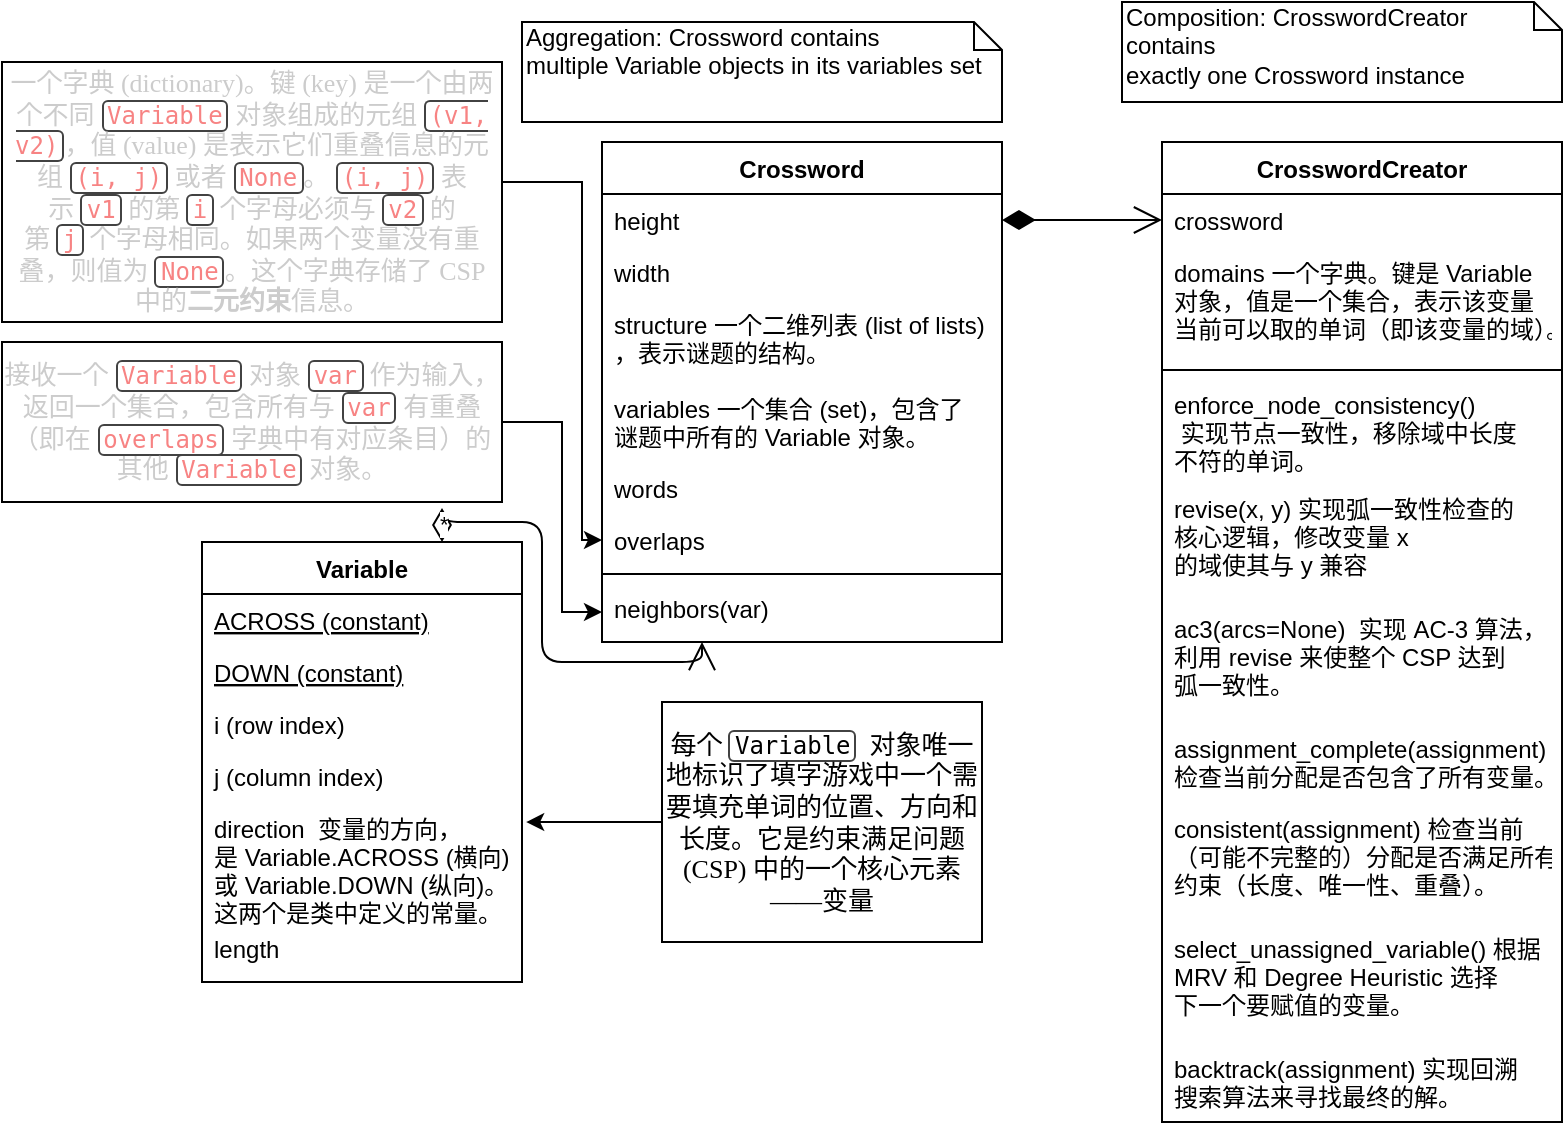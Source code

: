 <mxfile version="26.2.2">
  <diagram name="Crossword Classes" id="crossword-classes">
    <mxGraphModel dx="840" dy="622" grid="1" gridSize="10" guides="1" tooltips="1" connect="1" arrows="1" fold="1" page="1" pageScale="1" pageWidth="827" pageHeight="1169" math="0" shadow="0">
      <root>
        <mxCell id="0" />
        <mxCell id="1" parent="0" />
        <mxCell id="variable-class" value="Variable" style="swimlane;fontStyle=1;align=center;verticalAlign=top;childLayout=stackLayout;horizontal=1;startSize=26;horizontalStack=0;resizeParent=1;resizeLast=0;collapsible=1;marginBottom=0;rounded=0;shadow=0;strokeWidth=1;" parent="1" vertex="1">
          <mxGeometry x="120" y="320" width="160" height="220" as="geometry" />
        </mxCell>
        <mxCell id="variable-const1" value="ACROSS (constant)" style="text;align=left;verticalAlign=top;spacingLeft=4;spacingRight=4;overflow=hidden;rotatable=0;points=[[0,0.5],[1,0.5]];portConstraint=eastwest;fontStyle=4" parent="variable-class" vertex="1">
          <mxGeometry y="26" width="160" height="26" as="geometry" />
        </mxCell>
        <mxCell id="variable-const2" value="DOWN (constant)" style="text;align=left;verticalAlign=top;spacingLeft=4;spacingRight=4;overflow=hidden;rotatable=0;points=[[0,0.5],[1,0.5]];portConstraint=eastwest;fontStyle=4" parent="variable-class" vertex="1">
          <mxGeometry y="52" width="160" height="26" as="geometry" />
        </mxCell>
        <mxCell id="variable-attr1" value="i (row index)" style="text;align=left;verticalAlign=top;spacingLeft=4;spacingRight=4;overflow=hidden;rotatable=0;points=[[0,0.5],[1,0.5]];portConstraint=eastwest;" parent="variable-class" vertex="1">
          <mxGeometry y="78" width="160" height="26" as="geometry" />
        </mxCell>
        <mxCell id="variable-attr2" value="j (column index)" style="text;align=left;verticalAlign=top;spacingLeft=4;spacingRight=4;overflow=hidden;rotatable=0;points=[[0,0.5],[1,0.5]];portConstraint=eastwest;" parent="variable-class" vertex="1">
          <mxGeometry y="104" width="160" height="26" as="geometry" />
        </mxCell>
        <mxCell id="variable-attr3" value="direction  变量的方向，&#xa;是 Variable.ACROSS (横向) &#xa;或 Variable.DOWN (纵向)。&#xa;这两个是类中定义的常量。" style="text;align=left;verticalAlign=top;spacingLeft=4;spacingRight=4;overflow=hidden;rotatable=0;points=[[0,0.5],[1,0.5]];portConstraint=eastwest;" parent="variable-class" vertex="1">
          <mxGeometry y="130" width="160" height="60" as="geometry" />
        </mxCell>
        <mxCell id="variable-attr4" value="length" style="text;align=left;verticalAlign=top;spacingLeft=4;spacingRight=4;overflow=hidden;rotatable=0;points=[[0,0.5],[1,0.5]];portConstraint=eastwest;" parent="variable-class" vertex="1">
          <mxGeometry y="190" width="160" height="24" as="geometry" />
        </mxCell>
        <mxCell id="crossword-class" value="Crossword" style="swimlane;fontStyle=1;align=center;verticalAlign=top;childLayout=stackLayout;horizontal=1;startSize=26;horizontalStack=0;resizeParent=1;resizeLast=0;collapsible=1;marginBottom=0;rounded=0;shadow=0;strokeWidth=1;" parent="1" vertex="1">
          <mxGeometry x="320" y="120" width="200" height="250" as="geometry" />
        </mxCell>
        <mxCell id="crossword-attr1" value="height" style="text;align=left;verticalAlign=top;spacingLeft=4;spacingRight=4;overflow=hidden;rotatable=0;points=[[0,0.5],[1,0.5]];portConstraint=eastwest;" parent="crossword-class" vertex="1">
          <mxGeometry y="26" width="200" height="26" as="geometry" />
        </mxCell>
        <mxCell id="crossword-attr2" value="width" style="text;align=left;verticalAlign=top;spacingLeft=4;spacingRight=4;overflow=hidden;rotatable=0;points=[[0,0.5],[1,0.5]];portConstraint=eastwest;" parent="crossword-class" vertex="1">
          <mxGeometry y="52" width="200" height="26" as="geometry" />
        </mxCell>
        <mxCell id="crossword-attr3" value="structure 一个二维列表 (list of lists)&#xa;，表示谜题的结构。" style="text;align=left;verticalAlign=top;spacingLeft=4;spacingRight=4;overflow=hidden;rotatable=0;points=[[0,0.5],[1,0.5]];portConstraint=eastwest;" parent="crossword-class" vertex="1">
          <mxGeometry y="78" width="200" height="42" as="geometry" />
        </mxCell>
        <mxCell id="crossword-attr4" value="variables 一个集合 (set)，包含了&#xa;谜题中所有的 Variable 对象。" style="text;align=left;verticalAlign=top;spacingLeft=4;spacingRight=4;overflow=hidden;rotatable=0;points=[[0,0.5],[1,0.5]];portConstraint=eastwest;" parent="crossword-class" vertex="1">
          <mxGeometry y="120" width="200" height="40" as="geometry" />
        </mxCell>
        <mxCell id="crossword-attr5" value="words" style="text;align=left;verticalAlign=top;spacingLeft=4;spacingRight=4;overflow=hidden;rotatable=0;points=[[0,0.5],[1,0.5]];portConstraint=eastwest;" parent="crossword-class" vertex="1">
          <mxGeometry y="160" width="200" height="26" as="geometry" />
        </mxCell>
        <mxCell id="crossword-attr6" value="overlaps" style="text;align=left;verticalAlign=top;spacingLeft=4;spacingRight=4;overflow=hidden;rotatable=0;points=[[0,0.5],[1,0.5]];portConstraint=eastwest;" parent="crossword-class" vertex="1">
          <mxGeometry y="186" width="200" height="26" as="geometry" />
        </mxCell>
        <mxCell id="crossword-line" value="" style="line;html=1;strokeWidth=1;align=left;verticalAlign=middle;spacingTop=-1;spacingLeft=3;spacingRight=3;rotatable=0;labelPosition=right;points=[];portConstraint=eastwest;" parent="crossword-class" vertex="1">
          <mxGeometry y="212" width="200" height="8" as="geometry" />
        </mxCell>
        <mxCell id="crossword-method1" value="neighbors(var)" style="text;align=left;verticalAlign=top;spacingLeft=4;spacingRight=4;overflow=hidden;rotatable=0;points=[[0,0.5],[1,0.5]];portConstraint=eastwest;" parent="crossword-class" vertex="1">
          <mxGeometry y="220" width="200" height="30" as="geometry" />
        </mxCell>
        <mxCell id="creator-class" value="CrosswordCreator" style="swimlane;fontStyle=1;align=center;verticalAlign=top;childLayout=stackLayout;horizontal=1;startSize=26;horizontalStack=0;resizeParent=1;resizeLast=0;collapsible=1;marginBottom=0;rounded=0;shadow=0;strokeWidth=1;" parent="1" vertex="1">
          <mxGeometry x="600" y="120" width="200" height="490" as="geometry" />
        </mxCell>
        <mxCell id="creator-attr1" value="crossword" style="text;align=left;verticalAlign=top;spacingLeft=4;spacingRight=4;overflow=hidden;rotatable=0;points=[[0,0.5],[1,0.5]];portConstraint=eastwest;" parent="creator-class" vertex="1">
          <mxGeometry y="26" width="200" height="26" as="geometry" />
        </mxCell>
        <mxCell id="creator-attr2" value="domains 一个字典。键是 Variable &#xa;对象，值是一个集合，表示该变量&#xa;当前可以取的单词（即该变量的域）。" style="text;align=left;verticalAlign=top;spacingLeft=4;spacingRight=4;overflow=hidden;rotatable=0;points=[[0,0.5],[1,0.5]];portConstraint=eastwest;" parent="creator-class" vertex="1">
          <mxGeometry y="52" width="200" height="58" as="geometry" />
        </mxCell>
        <mxCell id="creator-line" value="" style="line;html=1;strokeWidth=1;align=left;verticalAlign=middle;spacingTop=-1;spacingLeft=3;spacingRight=3;rotatable=0;labelPosition=right;points=[];portConstraint=eastwest;" parent="creator-class" vertex="1">
          <mxGeometry y="110" width="200" height="8" as="geometry" />
        </mxCell>
        <mxCell id="creator-method1" value="enforce_node_consistency()&#xa; 实现节点一致性，移除域中长度&#xa;不符的单词。" style="text;align=left;verticalAlign=top;spacingLeft=4;spacingRight=4;overflow=hidden;rotatable=0;points=[[0,0.5],[1,0.5]];portConstraint=eastwest;" parent="creator-class" vertex="1">
          <mxGeometry y="118" width="200" height="52" as="geometry" />
        </mxCell>
        <mxCell id="creator-method2" value="revise(x, y) 实现弧一致性检查的&#xa;核心逻辑，修改变量 x &#xa;的域使其与 y 兼容" style="text;align=left;verticalAlign=top;spacingLeft=4;spacingRight=4;overflow=hidden;rotatable=0;points=[[0,0.5],[1,0.5]];portConstraint=eastwest;" parent="creator-class" vertex="1">
          <mxGeometry y="170" width="200" height="60" as="geometry" />
        </mxCell>
        <mxCell id="creator-method3" value="ac3(arcs=None)  实现 AC-3 算法，&#xa;利用 revise 来使整个 CSP 达到&#xa;弧一致性。" style="text;align=left;verticalAlign=top;spacingLeft=4;spacingRight=4;overflow=hidden;rotatable=0;points=[[0,0.5],[1,0.5]];portConstraint=eastwest;" parent="creator-class" vertex="1">
          <mxGeometry y="230" width="200" height="60" as="geometry" />
        </mxCell>
        <mxCell id="creator-method4" value="assignment_complete(assignment)&#xa;检查当前分配是否包含了所有变量。" style="text;align=left;verticalAlign=top;spacingLeft=4;spacingRight=4;overflow=hidden;rotatable=0;points=[[0,0.5],[1,0.5]];portConstraint=eastwest;" parent="creator-class" vertex="1">
          <mxGeometry y="290" width="200" height="40" as="geometry" />
        </mxCell>
        <mxCell id="creator-method5" value="consistent(assignment) 检查当前&#xa;（可能不完整的）分配是否满足所有&#xa;约束（长度、唯一性、重叠）。" style="text;align=left;verticalAlign=top;spacingLeft=4;spacingRight=4;overflow=hidden;rotatable=0;points=[[0,0.5],[1,0.5]];portConstraint=eastwest;" parent="creator-class" vertex="1">
          <mxGeometry y="330" width="200" height="60" as="geometry" />
        </mxCell>
        <mxCell id="creator-method7" value="select_unassigned_variable() 根据 &#xa;MRV 和 Degree Heuristic 选择&#xa;下一个要赋值的变量。&#xa;" style="text;align=left;verticalAlign=top;spacingLeft=4;spacingRight=4;overflow=hidden;rotatable=0;points=[[0,0.5],[1,0.5]];portConstraint=eastwest;" parent="creator-class" vertex="1">
          <mxGeometry y="390" width="200" height="60" as="geometry" />
        </mxCell>
        <mxCell id="creator-method8" value="backtrack(assignment) 实现回溯&#xa;搜索算法来寻找最终的解。" style="text;align=left;verticalAlign=top;spacingLeft=4;spacingRight=4;overflow=hidden;rotatable=0;points=[[0,0.5],[1,0.5]];portConstraint=eastwest;" parent="creator-class" vertex="1">
          <mxGeometry y="450" width="200" height="40" as="geometry" />
        </mxCell>
        <mxCell id="rel2" value="*" style="endArrow=open;html=1;endSize=12;startArrow=diamondThin;startSize=14;startFill=0;edgeStyle=orthogonalEdgeStyle;align=left;verticalAlign=bottom;exitX=0.75;exitY=0;exitDx=0;exitDy=0;entryX=0.25;entryY=1;entryDx=0;entryDy=0;" parent="1" source="variable-class" target="crossword-class" edge="1">
          <mxGeometry x="-1" y="3" relative="1" as="geometry">
            <Array as="points">
              <mxPoint x="240" y="310" />
              <mxPoint x="290" y="310" />
              <mxPoint x="290" y="380" />
              <mxPoint x="370" y="380" />
            </Array>
          </mxGeometry>
        </mxCell>
        <mxCell id="note1" value="Composition: CrosswordCreator contains &#xa;exactly one Crossword instance" style="shape=note;whiteSpace=wrap;html=1;size=14;verticalAlign=top;align=left;spacingTop=-6;" parent="1" vertex="1">
          <mxGeometry x="580" y="50" width="220" height="50" as="geometry" />
        </mxCell>
        <mxCell id="note2" value="Aggregation: Crossword contains &#xa;multiple Variable objects in its variables set" style="shape=note;whiteSpace=wrap;html=1;size=14;verticalAlign=top;align=left;spacingTop=-6;" parent="1" vertex="1">
          <mxGeometry x="280" y="60" width="240" height="50" as="geometry" />
        </mxCell>
        <mxCell id="rel1" value="" style="endArrow=open;html=1;endSize=12;startArrow=diamondThin;startSize=14;startFill=1;edgeStyle=orthogonalEdgeStyle;align=left;verticalAlign=bottom;exitX=1;exitY=0.5;exitDx=0;exitDy=0;entryX=0;entryY=0.5;entryDx=0;entryDy=0;" parent="1" source="crossword-attr1" target="creator-attr1" edge="1">
          <mxGeometry x="-1" y="3" relative="1" as="geometry" />
        </mxCell>
        <mxCell id="Q7fBZdniofxeMJuNYUrN-1" value="&lt;font face=&quot;Times New Roman&quot; style=&quot;background-color: light-dark(#ffffff, var(--ge-dark-color, #121212)); color: rgb(0, 0, 0);&quot;&gt;&lt;span style=&quot;font-size: 13px; text-align: left;&quot;&gt;每个&amp;nbsp;&lt;code style=&quot;font-size: var(--vscode-editor-font-size, var(--vscode-font-size, 12px)); white-space-collapse: preserve-breaks; padding: 0px 2px; border-radius: 3px; overflow-wrap: anywhere; border: 1px solid var(--vscode-textSeparator-foreground, #424242); word-break: break-word;&quot;&gt;Variable&lt;/code&gt;&lt;span style=&quot;color: rgb(204, 204, 204);&quot;&gt;&amp;nbsp;&lt;/span&gt;&amp;nbsp;&lt;/span&gt;&lt;span style=&quot;font-size: 13px; text-align: left;&quot;&gt;对象唯一地标识了填字游戏中一个需要填充单词的位置、方向和长度。它是约束满足问题 (CSP) 中的一个核心元素——变量&lt;/span&gt;&lt;/font&gt;" style="rounded=0;whiteSpace=wrap;html=1;" vertex="1" parent="1">
          <mxGeometry x="350" y="400" width="160" height="120" as="geometry" />
        </mxCell>
        <mxCell id="Q7fBZdniofxeMJuNYUrN-2" style="edgeStyle=orthogonalEdgeStyle;rounded=0;orthogonalLoop=1;jettySize=auto;html=1;exitX=0;exitY=0.5;exitDx=0;exitDy=0;entryX=1.013;entryY=0.167;entryDx=0;entryDy=0;entryPerimeter=0;" edge="1" parent="1" source="Q7fBZdniofxeMJuNYUrN-1" target="variable-attr3">
          <mxGeometry relative="1" as="geometry" />
        </mxCell>
        <mxCell id="Q7fBZdniofxeMJuNYUrN-4" style="edgeStyle=orthogonalEdgeStyle;rounded=0;orthogonalLoop=1;jettySize=auto;html=1;exitX=1;exitY=0.5;exitDx=0;exitDy=0;entryX=0;entryY=0.5;entryDx=0;entryDy=0;" edge="1" parent="1" source="Q7fBZdniofxeMJuNYUrN-3" target="crossword-attr6">
          <mxGeometry relative="1" as="geometry">
            <Array as="points">
              <mxPoint x="270" y="140" />
              <mxPoint x="310" y="140" />
              <mxPoint x="310" y="319" />
            </Array>
          </mxGeometry>
        </mxCell>
        <mxCell id="Q7fBZdniofxeMJuNYUrN-3" value="&lt;span style=&quot;background-color: light-dark(#ffffff, var(--ge-dark-color, #121212));&quot;&gt;&lt;font face=&quot;Times New Roman&quot;&gt;&lt;span style=&quot;color: rgb(204, 204, 204); font-size: 13px; text-align: left;&quot;&gt;一个字典 (dictionary)。键 (key) 是一个由两个不同&amp;nbsp;&lt;/span&gt;&lt;code style=&quot;color: var(--vscode-textPreformat-foreground, #f78383); padding: 0px 2px; border-radius: 3px; overflow-wrap: anywhere; font-size: var(--vscode-editor-font-size, var(--vscode-font-size, 12px)); border: 1px solid var(--vscode-textSeparator-foreground, #424242); white-space-collapse: preserve-breaks; word-break: break-word; text-align: left;&quot;&gt;Variable&lt;/code&gt;&lt;span style=&quot;color: rgb(204, 204, 204); font-size: 13px; text-align: left;&quot;&gt;&amp;nbsp;对象组成的元组&amp;nbsp;&lt;/span&gt;&lt;code style=&quot;color: var(--vscode-textPreformat-foreground, #f78383); padding: 0px 2px; border-radius: 3px; overflow-wrap: anywhere; font-size: var(--vscode-editor-font-size, var(--vscode-font-size, 12px)); border: 1px solid var(--vscode-textSeparator-foreground, #424242); white-space-collapse: preserve-breaks; word-break: break-word; text-align: left;&quot;&gt;(v1, v2)&lt;/code&gt;&lt;span style=&quot;color: rgb(204, 204, 204); font-size: 13px; text-align: left;&quot;&gt;，值 (value) 是表示它们重叠信息的元组&amp;nbsp;&lt;/span&gt;&lt;code style=&quot;color: var(--vscode-textPreformat-foreground, #f78383); padding: 0px 2px; border-radius: 3px; overflow-wrap: anywhere; font-size: var(--vscode-editor-font-size, var(--vscode-font-size, 12px)); border: 1px solid var(--vscode-textSeparator-foreground, #424242); white-space-collapse: preserve-breaks; word-break: break-word; text-align: left;&quot;&gt;(i, j)&lt;/code&gt;&lt;span style=&quot;color: rgb(204, 204, 204); font-size: 13px; text-align: left;&quot;&gt;&amp;nbsp;或者&amp;nbsp;&lt;/span&gt;&lt;code style=&quot;color: var(--vscode-textPreformat-foreground, #f78383); padding: 0px 2px; border-radius: 3px; overflow-wrap: anywhere; font-size: var(--vscode-editor-font-size, var(--vscode-font-size, 12px)); border: 1px solid var(--vscode-textSeparator-foreground, #424242); white-space-collapse: preserve-breaks; word-break: break-word; text-align: left;&quot;&gt;None&lt;/code&gt;&lt;span style=&quot;color: rgb(204, 204, 204); font-size: 13px; text-align: left;&quot;&gt;。&amp;nbsp;&lt;/span&gt;&lt;code style=&quot;color: var(--vscode-textPreformat-foreground, #f78383); padding: 0px 2px; border-radius: 3px; overflow-wrap: anywhere; font-size: var(--vscode-editor-font-size, var(--vscode-font-size, 12px)); border: 1px solid var(--vscode-textSeparator-foreground, #424242); white-space-collapse: preserve-breaks; word-break: break-word; text-align: left;&quot;&gt;(i, j)&lt;/code&gt;&lt;span style=&quot;color: rgb(204, 204, 204); font-size: 13px; text-align: left;&quot;&gt;&amp;nbsp;表示&amp;nbsp;&lt;/span&gt;&lt;code style=&quot;color: var(--vscode-textPreformat-foreground, #f78383); padding: 0px 2px; border-radius: 3px; overflow-wrap: anywhere; font-size: var(--vscode-editor-font-size, var(--vscode-font-size, 12px)); border: 1px solid var(--vscode-textSeparator-foreground, #424242); white-space-collapse: preserve-breaks; word-break: break-word; text-align: left;&quot;&gt;v1&lt;/code&gt;&lt;span style=&quot;color: rgb(204, 204, 204); font-size: 13px; text-align: left;&quot;&gt;&amp;nbsp;的第&amp;nbsp;&lt;/span&gt;&lt;code style=&quot;color: var(--vscode-textPreformat-foreground, #f78383); padding: 0px 2px; border-radius: 3px; overflow-wrap: anywhere; font-size: var(--vscode-editor-font-size, var(--vscode-font-size, 12px)); border: 1px solid var(--vscode-textSeparator-foreground, #424242); white-space-collapse: preserve-breaks; word-break: break-word; text-align: left;&quot;&gt;i&lt;/code&gt;&lt;span style=&quot;color: rgb(204, 204, 204); font-size: 13px; text-align: left;&quot;&gt;&amp;nbsp;个字母必须与&amp;nbsp;&lt;/span&gt;&lt;code style=&quot;color: var(--vscode-textPreformat-foreground, #f78383); padding: 0px 2px; border-radius: 3px; overflow-wrap: anywhere; font-size: var(--vscode-editor-font-size, var(--vscode-font-size, 12px)); border: 1px solid var(--vscode-textSeparator-foreground, #424242); white-space-collapse: preserve-breaks; word-break: break-word; text-align: left;&quot;&gt;v2&lt;/code&gt;&lt;span style=&quot;color: rgb(204, 204, 204); font-size: 13px; text-align: left;&quot;&gt;&amp;nbsp;的第&amp;nbsp;&lt;/span&gt;&lt;code style=&quot;color: var(--vscode-textPreformat-foreground, #f78383); padding: 0px 2px; border-radius: 3px; overflow-wrap: anywhere; font-size: var(--vscode-editor-font-size, var(--vscode-font-size, 12px)); border: 1px solid var(--vscode-textSeparator-foreground, #424242); white-space-collapse: preserve-breaks; word-break: break-word; text-align: left;&quot;&gt;j&lt;/code&gt;&lt;span style=&quot;color: rgb(204, 204, 204); font-size: 13px; text-align: left;&quot;&gt;&amp;nbsp;个字母相同。如果两个变量没有重叠，则值为&amp;nbsp;&lt;/span&gt;&lt;code style=&quot;color: var(--vscode-textPreformat-foreground, #f78383); padding: 0px 2px; border-radius: 3px; overflow-wrap: anywhere; font-size: var(--vscode-editor-font-size, var(--vscode-font-size, 12px)); border: 1px solid var(--vscode-textSeparator-foreground, #424242); white-space-collapse: preserve-breaks; word-break: break-word; text-align: left;&quot;&gt;None&lt;/code&gt;&lt;span style=&quot;color: rgb(204, 204, 204); font-size: 13px; text-align: left;&quot;&gt;。这个字典存储了 CSP 中的&lt;/span&gt;&lt;strong style=&quot;color: rgb(204, 204, 204); font-size: 13px; text-align: left;&quot;&gt;二元约束&lt;/strong&gt;&lt;span style=&quot;color: rgb(204, 204, 204); font-size: 13px; text-align: left;&quot;&gt;信息。&lt;/span&gt;&lt;/font&gt;&lt;/span&gt;" style="rounded=0;whiteSpace=wrap;html=1;" vertex="1" parent="1">
          <mxGeometry x="20" y="80" width="250" height="130" as="geometry" />
        </mxCell>
        <mxCell id="Q7fBZdniofxeMJuNYUrN-6" style="edgeStyle=orthogonalEdgeStyle;rounded=0;orthogonalLoop=1;jettySize=auto;html=1;exitX=1;exitY=0.5;exitDx=0;exitDy=0;entryX=0;entryY=0.5;entryDx=0;entryDy=0;" edge="1" parent="1" source="Q7fBZdniofxeMJuNYUrN-5" target="crossword-method1">
          <mxGeometry relative="1" as="geometry">
            <Array as="points">
              <mxPoint x="300" y="260" />
              <mxPoint x="300" y="355" />
            </Array>
          </mxGeometry>
        </mxCell>
        <mxCell id="Q7fBZdniofxeMJuNYUrN-5" value="&lt;span style=&quot;background-color: light-dark(#ffffff, var(--ge-dark-color, #121212));&quot;&gt;&lt;font face=&quot;Times New Roman&quot;&gt;&lt;span style=&quot;color: rgb(204, 204, 204); font-size: 13px; text-align: left;&quot;&gt;接收一个&amp;nbsp;&lt;/span&gt;&lt;code style=&quot;color: var(--vscode-textPreformat-foreground, #f78383); padding: 0px 2px; border-radius: 3px; overflow-wrap: anywhere; font-size: var(--vscode-editor-font-size, var(--vscode-font-size, 12px)); border: 1px solid var(--vscode-textSeparator-foreground, #424242); white-space-collapse: preserve-breaks; word-break: break-word; text-align: left;&quot;&gt;Variable&lt;/code&gt;&lt;span style=&quot;color: rgb(204, 204, 204); font-size: 13px; text-align: left;&quot;&gt;&amp;nbsp;对象&amp;nbsp;&lt;/span&gt;&lt;code style=&quot;color: var(--vscode-textPreformat-foreground, #f78383); padding: 0px 2px; border-radius: 3px; overflow-wrap: anywhere; font-size: var(--vscode-editor-font-size, var(--vscode-font-size, 12px)); border: 1px solid var(--vscode-textSeparator-foreground, #424242); white-space-collapse: preserve-breaks; word-break: break-word; text-align: left;&quot;&gt;var&lt;/code&gt;&lt;span style=&quot;color: rgb(204, 204, 204); font-size: 13px; text-align: left;&quot;&gt;&amp;nbsp;作为输入，返回一个集合，包含所有与&amp;nbsp;&lt;/span&gt;&lt;code style=&quot;color: var(--vscode-textPreformat-foreground, #f78383); padding: 0px 2px; border-radius: 3px; overflow-wrap: anywhere; font-size: var(--vscode-editor-font-size, var(--vscode-font-size, 12px)); border: 1px solid var(--vscode-textSeparator-foreground, #424242); white-space-collapse: preserve-breaks; word-break: break-word; text-align: left;&quot;&gt;var&lt;/code&gt;&lt;span style=&quot;color: rgb(204, 204, 204); font-size: 13px; text-align: left;&quot;&gt;&amp;nbsp;有重叠（即在&amp;nbsp;&lt;/span&gt;&lt;code style=&quot;color: var(--vscode-textPreformat-foreground, #f78383); padding: 0px 2px; border-radius: 3px; overflow-wrap: anywhere; font-size: var(--vscode-editor-font-size, var(--vscode-font-size, 12px)); border: 1px solid var(--vscode-textSeparator-foreground, #424242); white-space-collapse: preserve-breaks; word-break: break-word; text-align: left;&quot;&gt;overlaps&lt;/code&gt;&lt;span style=&quot;color: rgb(204, 204, 204); font-size: 13px; text-align: left;&quot;&gt;&amp;nbsp;字典中有对应条目）的其他&amp;nbsp;&lt;/span&gt;&lt;code style=&quot;color: var(--vscode-textPreformat-foreground, #f78383); padding: 0px 2px; border-radius: 3px; overflow-wrap: anywhere; font-size: var(--vscode-editor-font-size, var(--vscode-font-size, 12px)); border: 1px solid var(--vscode-textSeparator-foreground, #424242); white-space-collapse: preserve-breaks; word-break: break-word; text-align: left;&quot;&gt;Variable&lt;/code&gt;&lt;span style=&quot;color: rgb(204, 204, 204); font-size: 13px; text-align: left;&quot;&gt;&amp;nbsp;对象。&lt;/span&gt;&lt;/font&gt;&lt;/span&gt;" style="rounded=0;whiteSpace=wrap;html=1;" vertex="1" parent="1">
          <mxGeometry x="20" y="220" width="250" height="80" as="geometry" />
        </mxCell>
      </root>
    </mxGraphModel>
  </diagram>
</mxfile>
